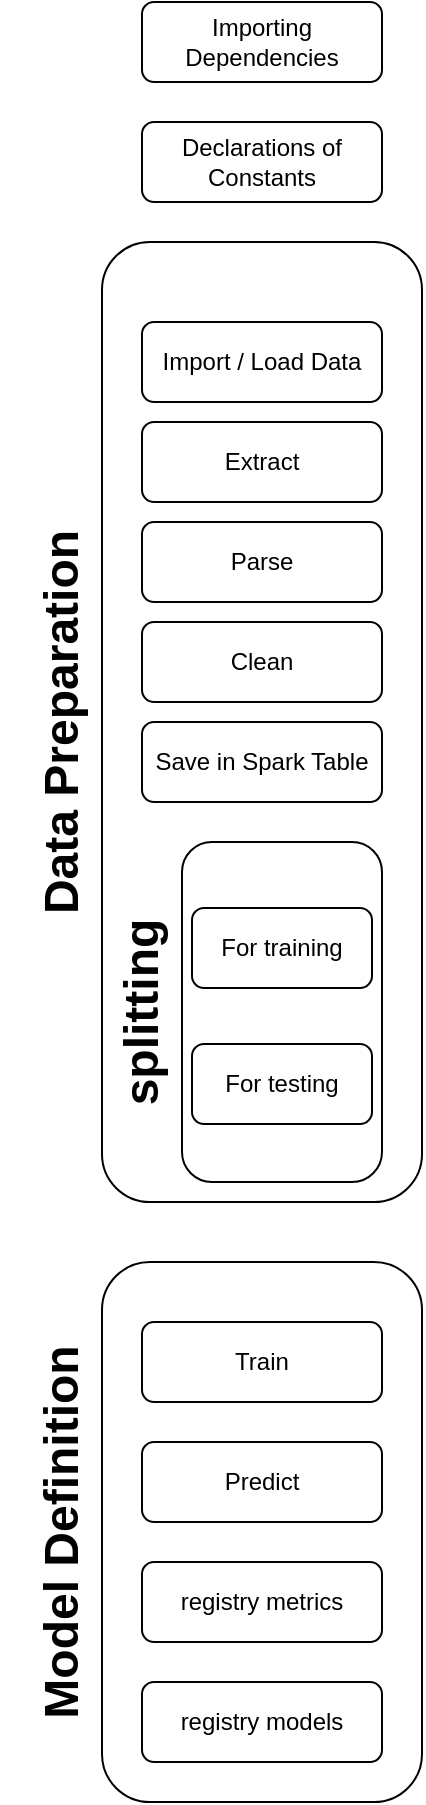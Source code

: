 <mxfile>
    <diagram id="-yn50Gycehup-wXLylS0" name="Page-1">
        <mxGraphModel dx="1423" dy="1011" grid="1" gridSize="10" guides="1" tooltips="1" connect="1" arrows="1" fold="1" page="1" pageScale="1" pageWidth="850" pageHeight="1100" math="0" shadow="0">
            <root>
                <mxCell id="0"/>
                <mxCell id="1" parent="0"/>
                <mxCell id="2" value="" style="rounded=1;whiteSpace=wrap;html=1;" parent="1" vertex="1">
                    <mxGeometry x="120" y="120" width="160" height="480" as="geometry"/>
                </mxCell>
                <mxCell id="3" value="Extract" style="rounded=1;whiteSpace=wrap;html=1;" parent="1" vertex="1">
                    <mxGeometry x="140" y="210" width="120" height="40" as="geometry"/>
                </mxCell>
                <mxCell id="4" value="Parse&lt;span style=&quot;color: rgba(0 , 0 , 0 , 0) ; font-family: monospace ; font-size: 0px&quot;&gt;%3CmxGraphModel%3E%3Croot%3E%3CmxCell%20id%3D%220%22%2F%3E%3CmxCell%20id%3D%221%22%20parent%3D%220%22%2F%3E%3CmxCell%20id%3D%222%22%20value%3D%22Extract%22%20style%3D%22rounded%3D1%3BwhiteSpace%3Dwrap%3Bhtml%3D1%3B%22%20vertex%3D%221%22%20parent%3D%221%22%3E%3CmxGeometry%20x%3D%22170%22%20y%3D%22150%22%20width%3D%22120%22%20height%3D%2260%22%20as%3D%22geometry%22%2F%3E%3C%2FmxCell%3E%3C%2Froot%3E%3C%2FmxGraphModel%3E&lt;/span&gt;" style="rounded=1;whiteSpace=wrap;html=1;" parent="1" vertex="1">
                    <mxGeometry x="140" y="260" width="120" height="40" as="geometry"/>
                </mxCell>
                <mxCell id="5" value="Clean" style="rounded=1;whiteSpace=wrap;html=1;" parent="1" vertex="1">
                    <mxGeometry x="140" y="310" width="120" height="40" as="geometry"/>
                </mxCell>
                <mxCell id="6" value="" style="rounded=1;whiteSpace=wrap;html=1;" parent="1" vertex="1">
                    <mxGeometry x="160" y="420" width="100" height="170" as="geometry"/>
                </mxCell>
                <mxCell id="7" value="For training" style="rounded=1;whiteSpace=wrap;html=1;" parent="1" vertex="1">
                    <mxGeometry x="165" y="453" width="90" height="40" as="geometry"/>
                </mxCell>
                <mxCell id="8" value="For testing" style="rounded=1;whiteSpace=wrap;html=1;" parent="1" vertex="1">
                    <mxGeometry x="165" y="521" width="90" height="40" as="geometry"/>
                </mxCell>
                <mxCell id="16" value="Importing Dependencies" style="rounded=1;whiteSpace=wrap;html=1;" parent="1" vertex="1">
                    <mxGeometry x="140" width="120" height="40" as="geometry"/>
                </mxCell>
                <mxCell id="17" value="Declarations of Constants" style="rounded=1;whiteSpace=wrap;html=1;" parent="1" vertex="1">
                    <mxGeometry x="140" y="60" width="120" height="40" as="geometry"/>
                </mxCell>
                <mxCell id="20" value="Import / Load Data" style="rounded=1;whiteSpace=wrap;html=1;" parent="1" vertex="1">
                    <mxGeometry x="140" y="160" width="120" height="40" as="geometry"/>
                </mxCell>
                <mxCell id="21" value="Save in Spark Table" style="rounded=1;whiteSpace=wrap;html=1;" parent="1" vertex="1">
                    <mxGeometry x="140" y="360" width="120" height="40" as="geometry"/>
                </mxCell>
                <mxCell id="23" value="&lt;h1&gt;Data Preparation&lt;/h1&gt;" style="text;html=1;strokeColor=none;fillColor=none;align=center;verticalAlign=middle;whiteSpace=wrap;rounded=0;direction=east;rotation=270;" parent="1" vertex="1">
                    <mxGeometry y="350" width="200" height="20" as="geometry"/>
                </mxCell>
                <mxCell id="24" value="&lt;h1&gt;splitting&lt;/h1&gt;" style="text;html=1;strokeColor=none;fillColor=none;align=center;verticalAlign=middle;whiteSpace=wrap;rounded=0;direction=east;rotation=270;" parent="1" vertex="1">
                    <mxGeometry x="40" y="495" width="200" height="20" as="geometry"/>
                </mxCell>
                <mxCell id="25" value="" style="rounded=1;whiteSpace=wrap;html=1;" vertex="1" parent="1">
                    <mxGeometry x="120" y="630" width="160" height="270" as="geometry"/>
                </mxCell>
                <mxCell id="26" value="&lt;h1&gt;Model Definition&lt;/h1&gt;" style="text;html=1;strokeColor=none;fillColor=none;align=center;verticalAlign=middle;whiteSpace=wrap;rounded=0;direction=east;rotation=270;" vertex="1" parent="1">
                    <mxGeometry y="755" width="200" height="20" as="geometry"/>
                </mxCell>
                <mxCell id="27" value="Train" style="rounded=1;whiteSpace=wrap;html=1;" vertex="1" parent="1">
                    <mxGeometry x="140" y="660" width="120" height="40" as="geometry"/>
                </mxCell>
                <mxCell id="28" value="registry metrics" style="rounded=1;whiteSpace=wrap;html=1;" vertex="1" parent="1">
                    <mxGeometry x="140" y="780" width="120" height="40" as="geometry"/>
                </mxCell>
                <mxCell id="29" value="registry models" style="rounded=1;whiteSpace=wrap;html=1;" vertex="1" parent="1">
                    <mxGeometry x="140" y="840" width="120" height="40" as="geometry"/>
                </mxCell>
                <mxCell id="30" value="Predict" style="rounded=1;whiteSpace=wrap;html=1;" vertex="1" parent="1">
                    <mxGeometry x="140" y="720" width="120" height="40" as="geometry"/>
                </mxCell>
            </root>
        </mxGraphModel>
    </diagram>
</mxfile>